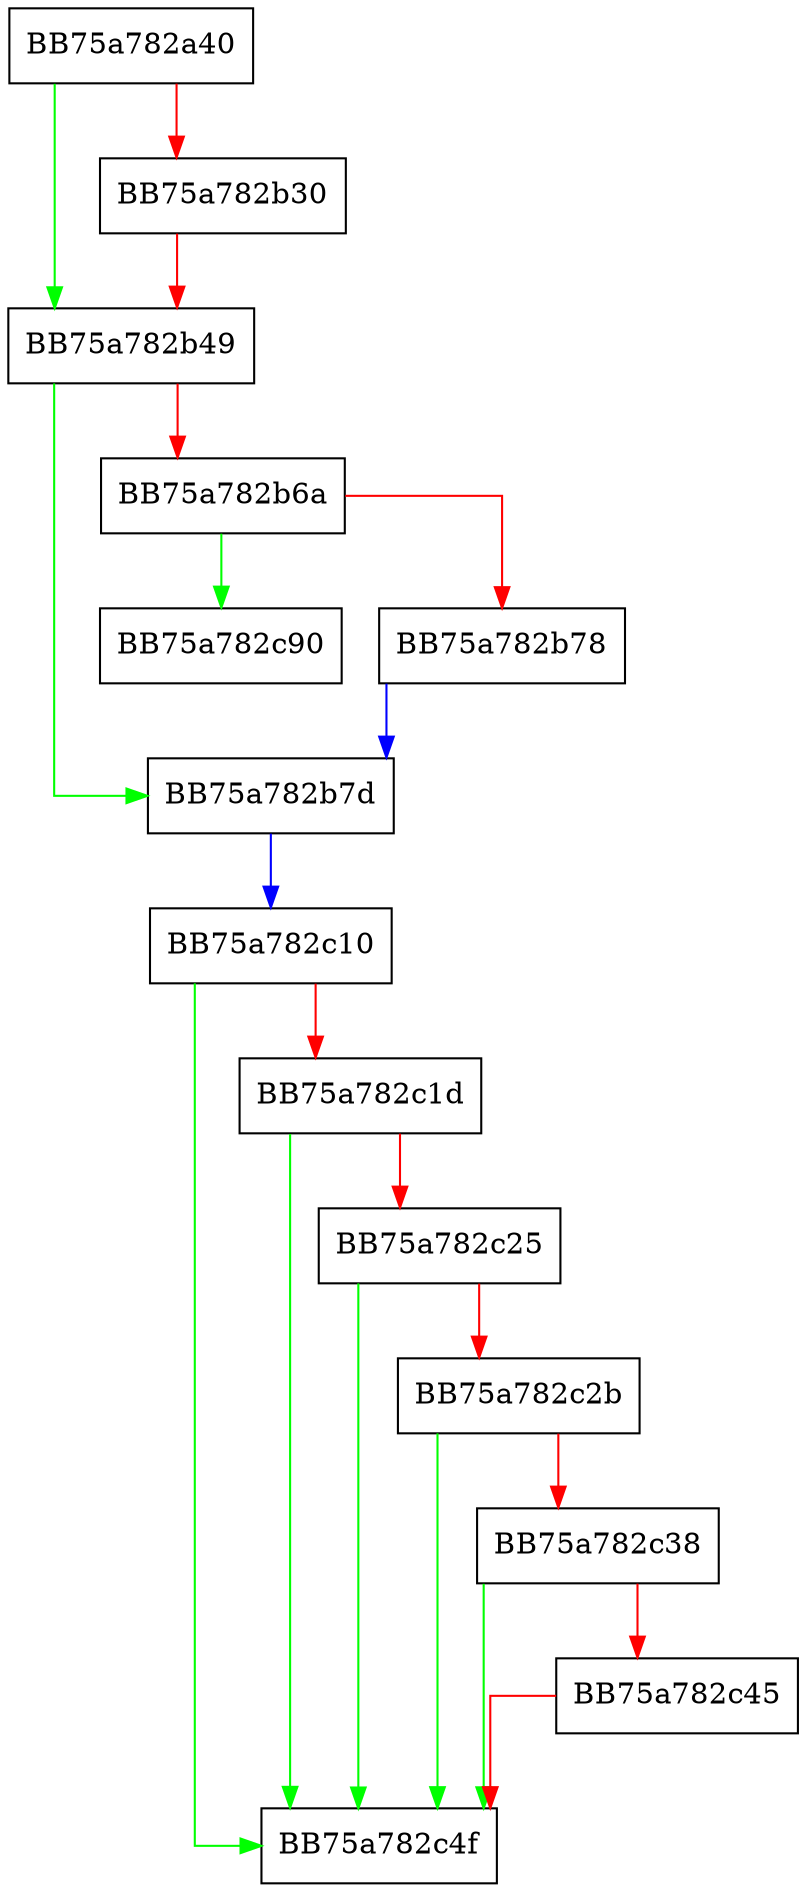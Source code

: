 digraph CxxCallCatchBlock {
  node [shape="box"];
  graph [splines=ortho];
  BB75a782a40 -> BB75a782b49 [color="green"];
  BB75a782a40 -> BB75a782b30 [color="red"];
  BB75a782b30 -> BB75a782b49 [color="red"];
  BB75a782b49 -> BB75a782b7d [color="green"];
  BB75a782b49 -> BB75a782b6a [color="red"];
  BB75a782b6a -> BB75a782c90 [color="green"];
  BB75a782b6a -> BB75a782b78 [color="red"];
  BB75a782b78 -> BB75a782b7d [color="blue"];
  BB75a782b7d -> BB75a782c10 [color="blue"];
  BB75a782c10 -> BB75a782c4f [color="green"];
  BB75a782c10 -> BB75a782c1d [color="red"];
  BB75a782c1d -> BB75a782c4f [color="green"];
  BB75a782c1d -> BB75a782c25 [color="red"];
  BB75a782c25 -> BB75a782c4f [color="green"];
  BB75a782c25 -> BB75a782c2b [color="red"];
  BB75a782c2b -> BB75a782c4f [color="green"];
  BB75a782c2b -> BB75a782c38 [color="red"];
  BB75a782c38 -> BB75a782c4f [color="green"];
  BB75a782c38 -> BB75a782c45 [color="red"];
  BB75a782c45 -> BB75a782c4f [color="red"];
}